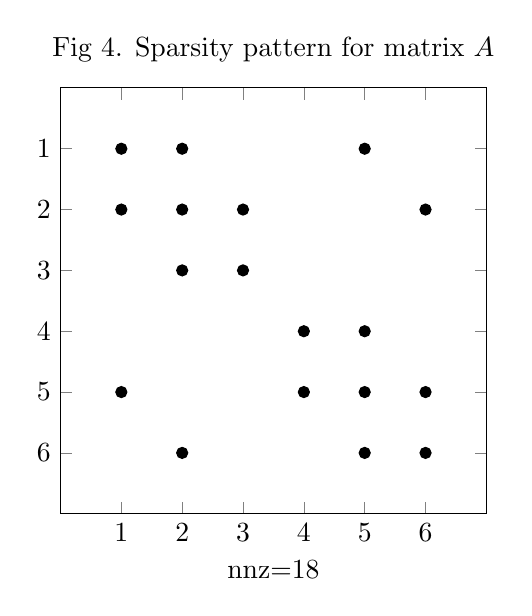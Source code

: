 \begin{tikzpicture}
    \begin{axis}
        [   unit vector ratio* = 1 1 1
        ,   title = {Fig 4. Sparsity pattern for matrix $A$}
        ,   y dir = reverse
        ,   xmin = 0
        ,   ymin = 0
        ,   xmax = 7
        ,   ymax = 7
        ,   xlabel = {nnz=18}
        ,   xtick = {1,2,3,4,5,6}
        ,   ytick = {1,2,3,4,5,6}
        ,   scale = 0.95
        ]
        \addplot[only marks] coordinates
        {   (1,1)(1,2)(1,5)
            (2,1)(2,2)(2,3)(2,6)
            (3,2)(3,3)
            (4,4)(4,5)
            (5,1)(5,4)(5,5)(5,6)
            (6,2)(6,5)(6,6)
        };
    \end{axis}
\end{tikzpicture}
